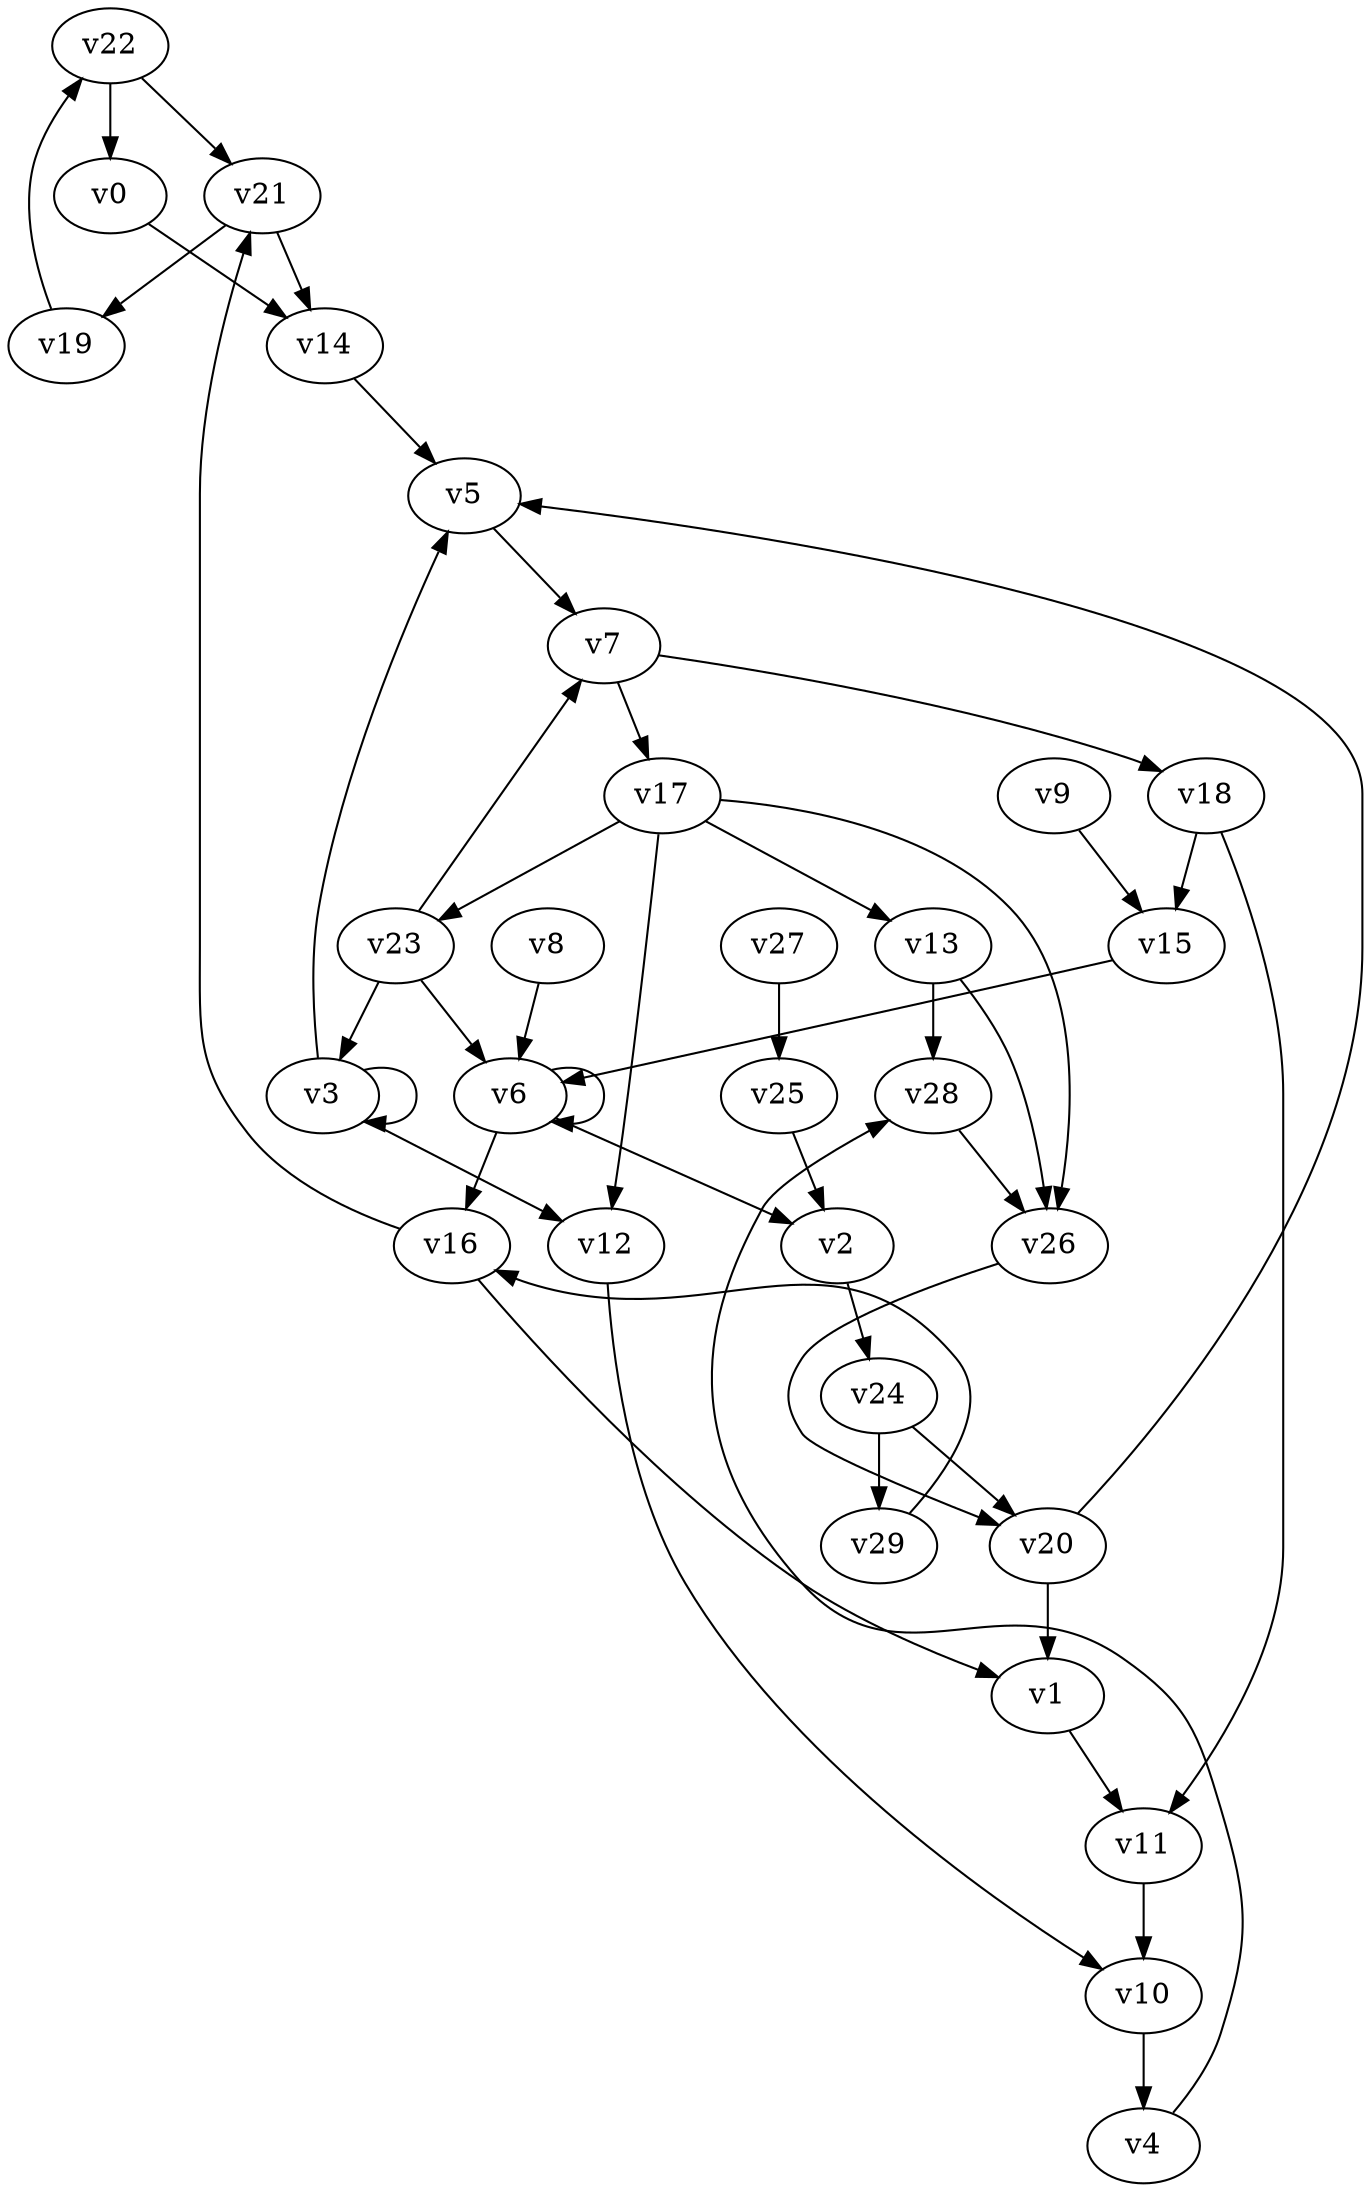 // Benchmark game 32 - 30 vertices
// time_bound: 15
// targets: v1
digraph G {
    v0 [name="v0", player=0];
    v1 [name="v1", player=1, target=1];
    v2 [name="v2", player=0];
    v3 [name="v3", player=0];
    v4 [name="v4", player=0];
    v5 [name="v5", player=1];
    v6 [name="v6", player=0];
    v7 [name="v7", player=1];
    v8 [name="v8", player=1];
    v9 [name="v9", player=1];
    v10 [name="v10", player=0];
    v11 [name="v11", player=0];
    v12 [name="v12", player=1];
    v13 [name="v13", player=1];
    v14 [name="v14", player=0];
    v15 [name="v15", player=1];
    v16 [name="v16", player=0];
    v17 [name="v17", player=1];
    v18 [name="v18", player=1];
    v19 [name="v19", player=1];
    v20 [name="v20", player=1];
    v21 [name="v21", player=0];
    v22 [name="v22", player=0];
    v23 [name="v23", player=1];
    v24 [name="v24", player=1];
    v25 [name="v25", player=1];
    v26 [name="v26", player=1];
    v27 [name="v27", player=0];
    v28 [name="v28", player=0];
    v29 [name="v29", player=0];

    v0 -> v14 [constraint="t < 13"];
    v1 -> v11;
    v2 -> v24;
    v3 -> v12;
    v4 -> v28 [constraint="t < 14"];
    v5 -> v7;
    v6 -> v2;
    v7 -> v17;
    v8 -> v6;
    v9 -> v15;
    v10 -> v4;
    v11 -> v10;
    v12 -> v10 [constraint="t mod 2 == 0"];
    v13 -> v26;
    v14 -> v5;
    v15 -> v6 [constraint="t >= 1"];
    v16 -> v1;
    v17 -> v26;
    v18 -> v15;
    v19 -> v22;
    v20 -> v1;
    v21 -> v19;
    v22 -> v0;
    v23 -> v6;
    v24 -> v29;
    v25 -> v2;
    v26 -> v20 [constraint="t mod 5 == 2"];
    v27 -> v25;
    v28 -> v26;
    v29 -> v16 [constraint="t >= 3"];
    v6 -> v16;
    v3 -> v3;
    v23 -> v7;
    v17 -> v12;
    v6 -> v6;
    v16 -> v21;
    v7 -> v18;
    v20 -> v5;
    v17 -> v23;
    v17 -> v13;
    v23 -> v3;
    v24 -> v20;
    v18 -> v11;
    v21 -> v14;
    v22 -> v21;
    v13 -> v28;
    v3 -> v5;
}
